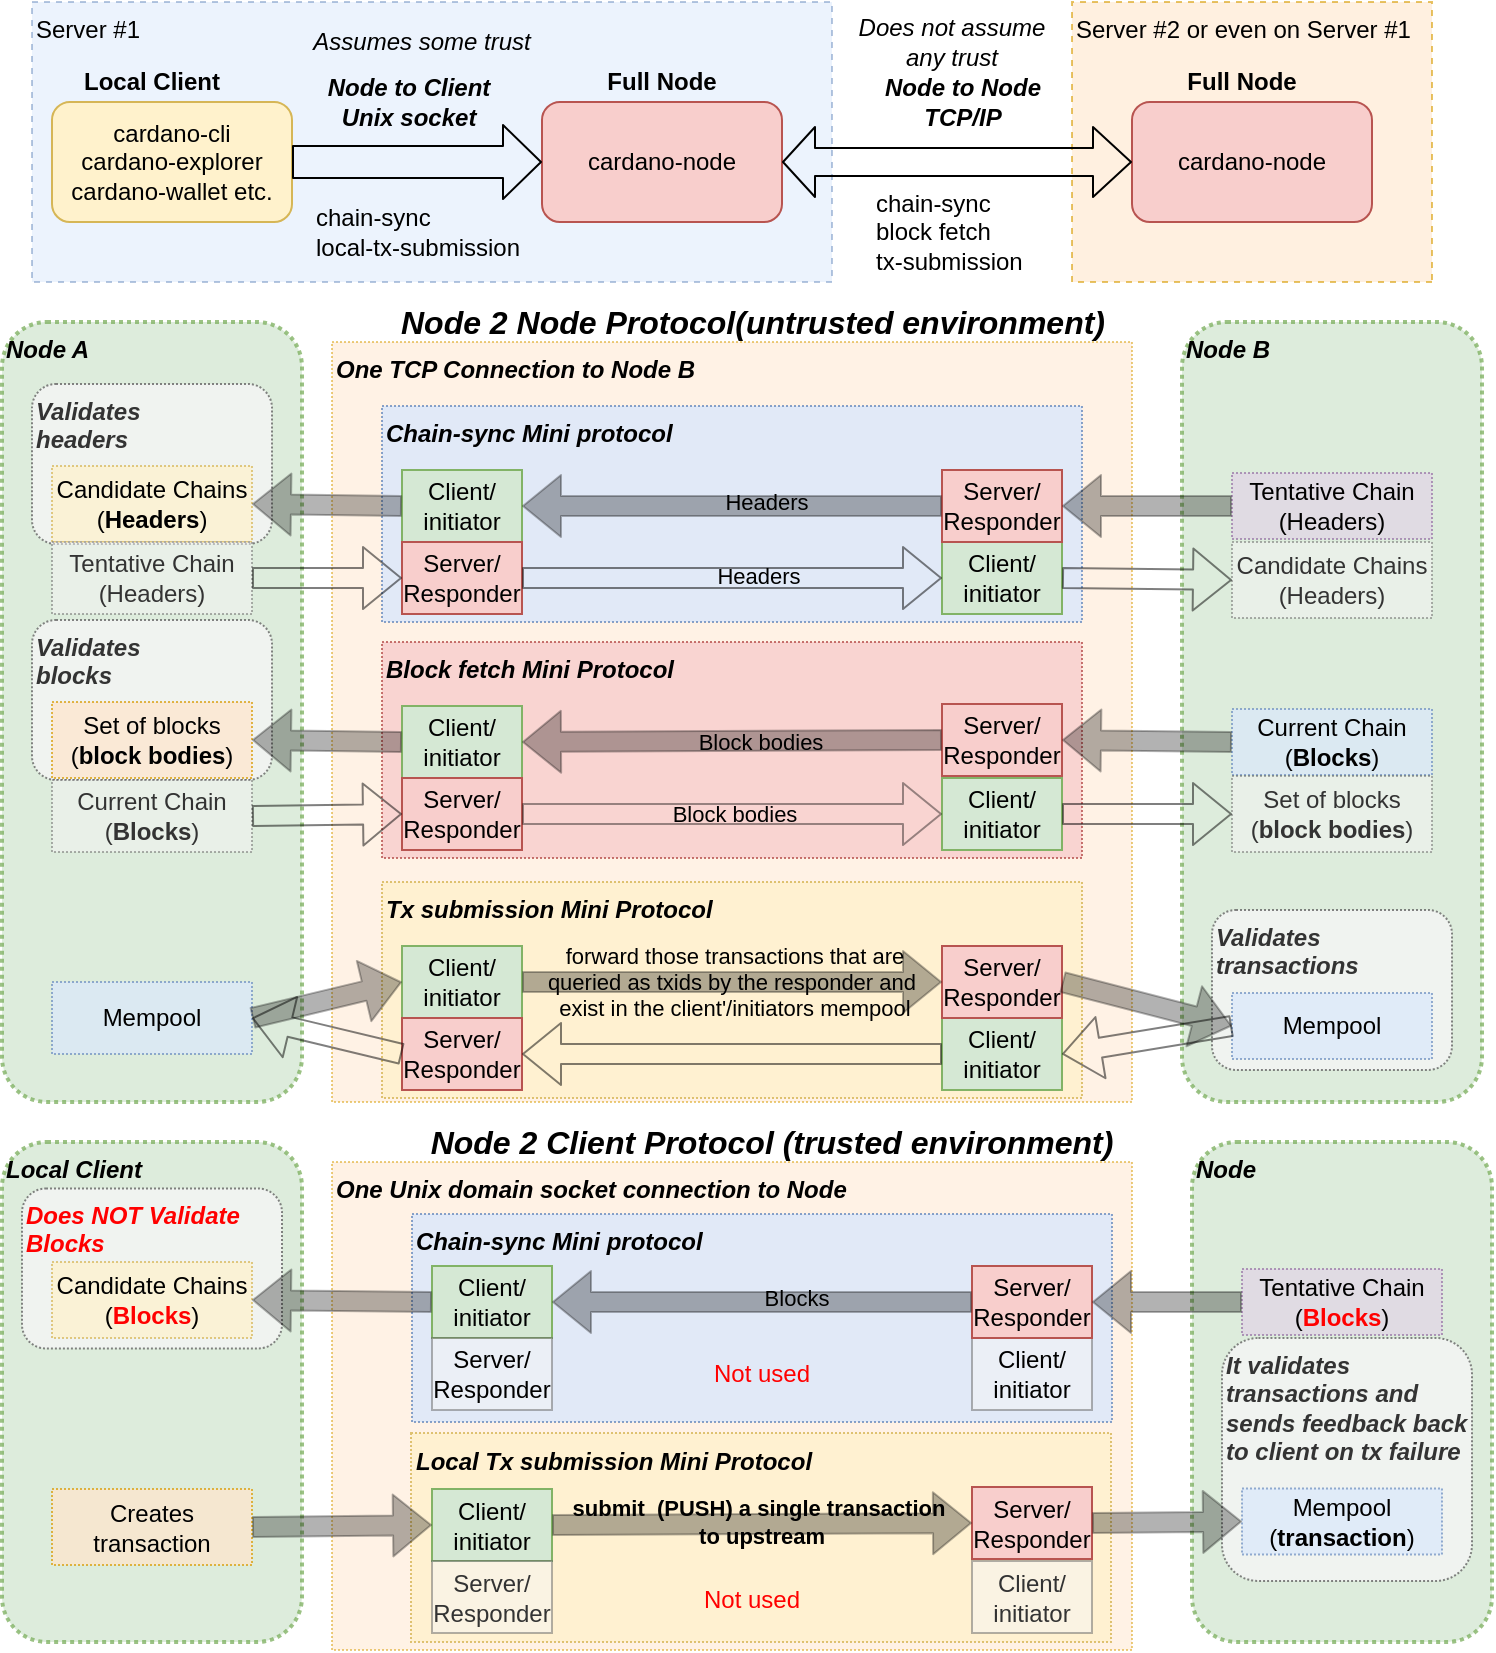 <mxfile version="13.3.0" type="github">
  <diagram id="o-6-cCsUGdHhvSfyFfvp" name="Page-1">
    <mxGraphModel dx="1166" dy="665" grid="1" gridSize="10" guides="1" tooltips="1" connect="1" arrows="1" fold="1" page="1" pageScale="1" pageWidth="1169" pageHeight="827" math="0" shadow="0">
      <root>
        <mxCell id="0" />
        <mxCell id="1" parent="0" />
        <mxCell id="Vj0UT3delDftL0-DLVxF-66" value="Node A" style="rounded=1;whiteSpace=wrap;html=1;dashed=1;dashPattern=1 1;labelBackgroundColor=none;opacity=80;align=left;perimeterSpacing=0;strokeColor=#82b366;strokeWidth=2;verticalAlign=top;fontStyle=3;fillColor=#d5e8d4;" parent="1" vertex="1">
          <mxGeometry x="245" y="160" width="150" height="390" as="geometry" />
        </mxCell>
        <mxCell id="Vj0UT3delDftL0-DLVxF-70" value="Validates &lt;br&gt;blocks" style="rounded=1;whiteSpace=wrap;html=1;dashed=1;dashPattern=1 1;labelBackgroundColor=none;opacity=80;align=left;verticalAlign=top;fillColor=#f5f5f5;strokeColor=#666666;fontStyle=3;fontColor=#333333;" parent="1" vertex="1">
          <mxGeometry x="260" y="309" width="120" height="80" as="geometry" />
        </mxCell>
        <mxCell id="Vj0UT3delDftL0-DLVxF-67" value="Node B" style="rounded=1;whiteSpace=wrap;html=1;dashed=1;dashPattern=1 1;labelBackgroundColor=none;opacity=80;align=left;perimeterSpacing=0;strokeColor=#82b366;strokeWidth=2;verticalAlign=top;fontStyle=3;fillColor=#d5e8d4;" parent="1" vertex="1">
          <mxGeometry x="835" y="160" width="150" height="390" as="geometry" />
        </mxCell>
        <mxCell id="Vj0UT3delDftL0-DLVxF-68" value="Validates transactions" style="rounded=1;whiteSpace=wrap;html=1;dashed=1;dashPattern=1 1;labelBackgroundColor=none;opacity=80;align=left;verticalAlign=top;fillColor=#f5f5f5;strokeColor=#666666;fontStyle=3;fontColor=#333333;" parent="1" vertex="1">
          <mxGeometry x="850" y="454" width="120" height="80" as="geometry" />
        </mxCell>
        <mxCell id="Vj0UT3delDftL0-DLVxF-64" value="Validates &lt;br&gt;headers" style="rounded=1;whiteSpace=wrap;html=1;dashed=1;dashPattern=1 1;labelBackgroundColor=none;opacity=80;align=left;verticalAlign=top;fillColor=#f5f5f5;strokeColor=#666666;fontStyle=3;fontColor=#333333;" parent="1" vertex="1">
          <mxGeometry x="260" y="191" width="120" height="80" as="geometry" />
        </mxCell>
        <mxCell id="Vj0UT3delDftL0-DLVxF-9" value="One TCP Connection to Node B" style="rounded=0;whiteSpace=wrap;html=1;align=left;verticalAlign=top;dashed=1;dashPattern=1 1;fillColor=#ffe6cc;strokeColor=#d79b00;opacity=50;fontStyle=3" parent="1" vertex="1">
          <mxGeometry x="410" y="170" width="400" height="380" as="geometry" />
        </mxCell>
        <mxCell id="Vj0UT3delDftL0-DLVxF-20" value="Chain-sync Mini protocol" style="rounded=0;whiteSpace=wrap;html=1;dashed=1;dashPattern=1 1;opacity=80;align=left;verticalAlign=top;fillColor=#dae8fc;strokeColor=#6c8ebf;fontStyle=3;perimeterSpacing=1;" parent="1" vertex="1">
          <mxGeometry x="435" y="202" width="350" height="108" as="geometry" />
        </mxCell>
        <mxCell id="mXt_HiQNrAfsVmuwmWfo-2" value="Server #2 or even on Server #1" style="rounded=0;whiteSpace=wrap;html=1;shadow=0;verticalAlign=top;align=left;labelBackgroundColor=none;fillColor=#ffe6cc;strokeColor=#d79b00;dashed=1;direction=west;comic=0;opacity=60;" parent="1" vertex="1">
          <mxGeometry x="780" width="180" height="140" as="geometry" />
        </mxCell>
        <mxCell id="mXt_HiQNrAfsVmuwmWfo-1" value="Server #1" style="rounded=0;whiteSpace=wrap;html=1;shadow=0;verticalAlign=top;align=left;labelBackgroundColor=none;fillColor=#dae8fc;strokeColor=#6c8ebf;dashed=1;direction=west;comic=0;opacity=50;" parent="1" vertex="1">
          <mxGeometry x="260" width="400" height="140" as="geometry" />
        </mxCell>
        <mxCell id="l2yK3TH7M7PTGYh5xhXL-1" value="cardano-node" style="rounded=1;whiteSpace=wrap;html=1;fillColor=#f8cecc;strokeColor=#b85450;" parent="1" vertex="1">
          <mxGeometry x="515" y="50" width="120" height="60" as="geometry" />
        </mxCell>
        <mxCell id="l2yK3TH7M7PTGYh5xhXL-2" value="cardano-node" style="rounded=1;whiteSpace=wrap;html=1;fillColor=#f8cecc;strokeColor=#b85450;" parent="1" vertex="1">
          <mxGeometry x="810" y="50" width="120" height="60" as="geometry" />
        </mxCell>
        <mxCell id="l2yK3TH7M7PTGYh5xhXL-3" value="cardano-cli&lt;br&gt;cardano-explorer&lt;br&gt;&lt;span&gt;cardano-wallet etc.&lt;/span&gt;" style="rounded=1;whiteSpace=wrap;html=1;align=center;fillColor=#fff2cc;strokeColor=#d6b656;" parent="1" vertex="1">
          <mxGeometry x="270" y="50" width="120" height="60" as="geometry" />
        </mxCell>
        <mxCell id="l2yK3TH7M7PTGYh5xhXL-8" value="chain-sync&lt;br&gt;block fetch&lt;br&gt;tx-submission" style="text;html=1;strokeColor=none;fillColor=none;align=left;verticalAlign=middle;whiteSpace=wrap;rounded=0;" parent="1" vertex="1">
          <mxGeometry x="680" y="95" width="90" height="40" as="geometry" />
        </mxCell>
        <mxCell id="l2yK3TH7M7PTGYh5xhXL-9" value="chain-sync&lt;br&gt;local-tx-submission" style="text;html=1;strokeColor=none;fillColor=none;align=left;verticalAlign=middle;whiteSpace=wrap;rounded=0;" parent="1" vertex="1">
          <mxGeometry x="400" y="100" width="110" height="30" as="geometry" />
        </mxCell>
        <mxCell id="l2yK3TH7M7PTGYh5xhXL-11" value="Full Node" style="text;html=1;strokeColor=none;fillColor=none;align=center;verticalAlign=middle;whiteSpace=wrap;rounded=0;fontSize=12;fontStyle=1" parent="1" vertex="1">
          <mxGeometry x="530" y="30" width="90" height="20" as="geometry" />
        </mxCell>
        <mxCell id="l2yK3TH7M7PTGYh5xhXL-12" value="Local Client" style="text;html=1;strokeColor=none;fillColor=none;align=center;verticalAlign=middle;whiteSpace=wrap;rounded=0;fontSize=12;fontStyle=1" parent="1" vertex="1">
          <mxGeometry x="280" y="30" width="80" height="20" as="geometry" />
        </mxCell>
        <mxCell id="mXt_HiQNrAfsVmuwmWfo-3" value="Full Node" style="text;html=1;strokeColor=none;fillColor=none;align=center;verticalAlign=middle;whiteSpace=wrap;rounded=0;fontSize=12;fontStyle=1" parent="1" vertex="1">
          <mxGeometry x="820" y="30" width="90" height="20" as="geometry" />
        </mxCell>
        <mxCell id="mXt_HiQNrAfsVmuwmWfo-4" value="" style="shape=flexArrow;endArrow=classic;startArrow=classic;html=1;strokeWidth=1;fontSize=12;width=14;startSize=5;entryX=0;entryY=0.5;entryDx=0;entryDy=0;exitX=1;exitY=0.5;exitDx=0;exitDy=0;" parent="1" source="l2yK3TH7M7PTGYh5xhXL-1" target="l2yK3TH7M7PTGYh5xhXL-2" edge="1">
          <mxGeometry width="50" height="50" relative="1" as="geometry">
            <mxPoint x="650" y="180" as="sourcePoint" />
            <mxPoint x="830" y="160" as="targetPoint" />
          </mxGeometry>
        </mxCell>
        <mxCell id="mXt_HiQNrAfsVmuwmWfo-6" value="Node to Node&lt;br&gt;TCP/IP" style="edgeLabel;html=1;align=center;verticalAlign=middle;resizable=0;points=[];fontSize=12;labelBackgroundColor=none;fontStyle=3" parent="mXt_HiQNrAfsVmuwmWfo-4" vertex="1" connectable="0">
          <mxGeometry x="-0.067" y="3" relative="1" as="geometry">
            <mxPoint x="8" y="-27" as="offset" />
          </mxGeometry>
        </mxCell>
        <mxCell id="mXt_HiQNrAfsVmuwmWfo-5" value="" style="shape=flexArrow;endArrow=classic;html=1;strokeWidth=1;fontSize=12;exitX=1;exitY=0.5;exitDx=0;exitDy=0;entryX=0;entryY=0.5;entryDx=0;entryDy=0;width=16;endSize=6;" parent="1" source="l2yK3TH7M7PTGYh5xhXL-3" target="l2yK3TH7M7PTGYh5xhXL-1" edge="1">
          <mxGeometry width="50" height="50" relative="1" as="geometry">
            <mxPoint x="495" y="230" as="sourcePoint" />
            <mxPoint x="545" y="180" as="targetPoint" />
          </mxGeometry>
        </mxCell>
        <mxCell id="mXt_HiQNrAfsVmuwmWfo-7" value="Node to Client&lt;br&gt;Unix socket" style="edgeLabel;html=1;align=center;verticalAlign=middle;resizable=0;points=[];fontSize=12;labelBackgroundColor=none;fontStyle=3" parent="mXt_HiQNrAfsVmuwmWfo-5" vertex="1" connectable="0">
          <mxGeometry x="-0.246" y="-1" relative="1" as="geometry">
            <mxPoint x="11" y="-31" as="offset" />
          </mxGeometry>
        </mxCell>
        <mxCell id="mXt_HiQNrAfsVmuwmWfo-10" value="Assumes some trust" style="text;html=1;strokeColor=none;fillColor=none;align=center;verticalAlign=middle;whiteSpace=wrap;rounded=0;shadow=0;dashed=1;comic=0;labelBackgroundColor=none;fontSize=12;opacity=60;fontStyle=2" parent="1" vertex="1">
          <mxGeometry x="395" y="10" width="120" height="20" as="geometry" />
        </mxCell>
        <mxCell id="mXt_HiQNrAfsVmuwmWfo-11" value="Does not assume&lt;br&gt;any trust" style="text;html=1;strokeColor=none;fillColor=none;align=center;verticalAlign=middle;whiteSpace=wrap;rounded=0;shadow=0;dashed=1;comic=0;labelBackgroundColor=none;fontSize=12;opacity=60;fontStyle=2" parent="1" vertex="1">
          <mxGeometry x="660" y="10" width="120" height="20" as="geometry" />
        </mxCell>
        <mxCell id="Vj0UT3delDftL0-DLVxF-5" value="" style="group" parent="1" vertex="1" connectable="0">
          <mxGeometry x="445" y="234" width="450" height="180" as="geometry" />
        </mxCell>
        <mxCell id="Vj0UT3delDftL0-DLVxF-1" value="Client/&lt;br&gt;initiator" style="rounded=0;whiteSpace=wrap;html=1;fillColor=#d5e8d4;strokeColor=#82b366;" parent="Vj0UT3delDftL0-DLVxF-5" vertex="1">
          <mxGeometry width="60" height="36" as="geometry" />
        </mxCell>
        <mxCell id="Vj0UT3delDftL0-DLVxF-2" value="Server/&lt;br&gt;Responder" style="rounded=0;whiteSpace=wrap;html=1;fillColor=#f8cecc;strokeColor=#b85450;" parent="Vj0UT3delDftL0-DLVxF-5" vertex="1">
          <mxGeometry y="36" width="60" height="36" as="geometry" />
        </mxCell>
        <mxCell id="Vj0UT3delDftL0-DLVxF-7" value="" style="shape=flexArrow;endArrow=classic;html=1;exitX=1;exitY=0.5;exitDx=0;exitDy=0;entryX=0;entryY=0.5;entryDx=0;entryDy=0;strokeColor=none;" parent="1" source="Vj0UT3delDftL0-DLVxF-1" target="Vj0UT3delDftL0-DLVxF-4" edge="1">
          <mxGeometry width="50" height="50" relative="1" as="geometry">
            <mxPoint x="695" y="360" as="sourcePoint" />
            <mxPoint x="745" y="310" as="targetPoint" />
          </mxGeometry>
        </mxCell>
        <mxCell id="Vj0UT3delDftL0-DLVxF-3" value="Client/&lt;br&gt;initiator" style="rounded=0;whiteSpace=wrap;html=1;fillColor=#d5e8d4;strokeColor=#82b366;" parent="1" vertex="1">
          <mxGeometry x="715" y="270" width="60" height="36" as="geometry" />
        </mxCell>
        <mxCell id="Vj0UT3delDftL0-DLVxF-4" value="Server/&lt;br&gt;Responder" style="rounded=0;whiteSpace=wrap;html=1;fillColor=#f8cecc;strokeColor=#b85450;" parent="1" vertex="1">
          <mxGeometry x="715" y="234" width="60" height="36" as="geometry" />
        </mxCell>
        <mxCell id="Vj0UT3delDftL0-DLVxF-15" value="" style="shape=flexArrow;endArrow=classic;html=1;entryX=1;entryY=0.5;entryDx=0;entryDy=0;exitX=0;exitY=0.5;exitDx=0;exitDy=0;shadow=0;comic=0;fillColor=#000000;gradientColor=none;opacity=30;" parent="1" source="Vj0UT3delDftL0-DLVxF-4" target="Vj0UT3delDftL0-DLVxF-1" edge="1">
          <mxGeometry width="50" height="50" relative="1" as="geometry">
            <mxPoint x="825" y="360" as="sourcePoint" />
            <mxPoint x="875" y="310" as="targetPoint" />
          </mxGeometry>
        </mxCell>
        <mxCell id="Vj0UT3delDftL0-DLVxF-59" value="Headers" style="edgeLabel;html=1;align=center;verticalAlign=middle;resizable=0;points=[];labelBackgroundColor=none;" parent="Vj0UT3delDftL0-DLVxF-15" vertex="1" connectable="0">
          <mxGeometry x="-0.163" y="-2" relative="1" as="geometry">
            <mxPoint as="offset" />
          </mxGeometry>
        </mxCell>
        <mxCell id="Vj0UT3delDftL0-DLVxF-16" value="" style="shape=flexArrow;endArrow=classic;html=1;entryX=0;entryY=0.5;entryDx=0;entryDy=0;opacity=50;" parent="1" source="Vj0UT3delDftL0-DLVxF-2" target="Vj0UT3delDftL0-DLVxF-3" edge="1">
          <mxGeometry width="50" height="50" relative="1" as="geometry">
            <mxPoint x="825" y="360" as="sourcePoint" />
            <mxPoint x="875" y="310" as="targetPoint" />
          </mxGeometry>
        </mxCell>
        <mxCell id="Vj0UT3delDftL0-DLVxF-60" value="Headers" style="edgeLabel;html=1;align=center;verticalAlign=middle;resizable=0;points=[];labelBackgroundColor=none;" parent="Vj0UT3delDftL0-DLVxF-16" vertex="1" connectable="0">
          <mxGeometry x="0.126" y="1" relative="1" as="geometry">
            <mxPoint as="offset" />
          </mxGeometry>
        </mxCell>
        <mxCell id="Vj0UT3delDftL0-DLVxF-17" value="Candidate Chains&lt;br&gt;&lt;div&gt;(&lt;b&gt;Headers&lt;/b&gt;)&lt;/div&gt;" style="rounded=0;whiteSpace=wrap;html=1;dashed=1;dashPattern=1 1;opacity=70;align=center;fillColor=#fff2cc;strokeColor=#d6b656;verticalAlign=middle;" parent="1" vertex="1">
          <mxGeometry x="270" y="232" width="100" height="38" as="geometry" />
        </mxCell>
        <mxCell id="Vj0UT3delDftL0-DLVxF-18" value="" style="shape=flexArrow;endArrow=classic;html=1;entryX=1;entryY=0.5;entryDx=0;entryDy=0;exitX=0;exitY=0.5;exitDx=0;exitDy=0;fillColor=#080808;opacity=30;" parent="1" source="Vj0UT3delDftL0-DLVxF-1" target="Vj0UT3delDftL0-DLVxF-17" edge="1">
          <mxGeometry width="50" height="50" relative="1" as="geometry">
            <mxPoint x="815" y="360" as="sourcePoint" />
            <mxPoint x="865" y="310" as="targetPoint" />
          </mxGeometry>
        </mxCell>
        <mxCell id="Vj0UT3delDftL0-DLVxF-21" value="Tentative Chain&lt;br&gt;&lt;div&gt;&lt;span&gt;(Headers)&lt;/span&gt;&lt;/div&gt;" style="rounded=0;whiteSpace=wrap;html=1;dashed=1;dashPattern=1 1;opacity=70;align=center;fillColor=#e1d5e7;strokeColor=#9673a6;verticalAlign=middle;" parent="1" vertex="1">
          <mxGeometry x="860" y="235.5" width="100" height="33" as="geometry" />
        </mxCell>
        <mxCell id="Vj0UT3delDftL0-DLVxF-22" value="" style="shape=flexArrow;endArrow=classic;html=1;entryX=1;entryY=0.5;entryDx=0;entryDy=0;exitX=0;exitY=0.5;exitDx=0;exitDy=0;fillColor=#000000;opacity=30;" parent="1" source="Vj0UT3delDftL0-DLVxF-21" target="Vj0UT3delDftL0-DLVxF-4" edge="1">
          <mxGeometry width="50" height="50" relative="1" as="geometry">
            <mxPoint x="765" y="360" as="sourcePoint" />
            <mxPoint x="815" y="310" as="targetPoint" />
          </mxGeometry>
        </mxCell>
        <mxCell id="Vj0UT3delDftL0-DLVxF-23" value="Tentative Chain&lt;br&gt;&lt;div&gt;&lt;span&gt;(Headers)&lt;/span&gt;&lt;/div&gt;" style="rounded=0;whiteSpace=wrap;html=1;dashed=1;dashPattern=1 1;opacity=50;align=center;fillColor=#f5f5f5;strokeColor=#666666;verticalAlign=middle;fontColor=#333333;" parent="1" vertex="1">
          <mxGeometry x="270" y="270" width="100" height="36" as="geometry" />
        </mxCell>
        <mxCell id="Vj0UT3delDftL0-DLVxF-24" value="Candidate Chains&lt;br&gt;&lt;div style=&quot;&quot;&gt;&lt;span&gt;(Headers)&lt;/span&gt;&lt;/div&gt;" style="rounded=0;whiteSpace=wrap;html=1;dashed=1;dashPattern=1 1;opacity=50;align=center;fillColor=#f5f5f5;strokeColor=#666666;verticalAlign=middle;fontColor=#333333;" parent="1" vertex="1">
          <mxGeometry x="860" y="270" width="100" height="38" as="geometry" />
        </mxCell>
        <mxCell id="Vj0UT3delDftL0-DLVxF-25" value="" style="shape=flexArrow;endArrow=classic;html=1;entryX=0;entryY=0.5;entryDx=0;entryDy=0;exitX=1;exitY=0.5;exitDx=0;exitDy=0;opacity=50;" parent="1" source="Vj0UT3delDftL0-DLVxF-3" target="Vj0UT3delDftL0-DLVxF-24" edge="1">
          <mxGeometry width="50" height="50" relative="1" as="geometry">
            <mxPoint x="545" y="390" as="sourcePoint" />
            <mxPoint x="595" y="340" as="targetPoint" />
          </mxGeometry>
        </mxCell>
        <mxCell id="Vj0UT3delDftL0-DLVxF-26" value="" style="shape=flexArrow;endArrow=classic;html=1;entryX=0;entryY=0.5;entryDx=0;entryDy=0;exitX=1;exitY=0.5;exitDx=0;exitDy=0;opacity=50;" parent="1" source="Vj0UT3delDftL0-DLVxF-23" target="Vj0UT3delDftL0-DLVxF-2" edge="1">
          <mxGeometry width="50" height="50" relative="1" as="geometry">
            <mxPoint x="350" y="370" as="sourcePoint" />
            <mxPoint x="400" y="320" as="targetPoint" />
          </mxGeometry>
        </mxCell>
        <mxCell id="Vj0UT3delDftL0-DLVxF-27" value="Block fetch Mini Protocol" style="rounded=0;whiteSpace=wrap;html=1;dashed=1;dashPattern=1 1;opacity=80;align=left;verticalAlign=top;fillColor=#f8cecc;strokeColor=#b85450;fontStyle=3" parent="1" vertex="1">
          <mxGeometry x="435" y="320" width="350" height="108" as="geometry" />
        </mxCell>
        <mxCell id="Vj0UT3delDftL0-DLVxF-28" value="Client/&lt;br&gt;initiator" style="rounded=0;whiteSpace=wrap;html=1;fillColor=#d5e8d4;strokeColor=#82b366;" parent="1" vertex="1">
          <mxGeometry x="445" y="352" width="60" height="36" as="geometry" />
        </mxCell>
        <mxCell id="Vj0UT3delDftL0-DLVxF-29" value="Server/&lt;br&gt;Responder" style="rounded=0;whiteSpace=wrap;html=1;fillColor=#f8cecc;strokeColor=#b85450;" parent="1" vertex="1">
          <mxGeometry x="445" y="388" width="60" height="36" as="geometry" />
        </mxCell>
        <mxCell id="Vj0UT3delDftL0-DLVxF-30" value="" style="shape=flexArrow;endArrow=classic;html=1;exitX=1;exitY=0.5;exitDx=0;exitDy=0;entryX=0;entryY=0.5;entryDx=0;entryDy=0;strokeColor=none;" parent="1" source="Vj0UT3delDftL0-DLVxF-28" target="Vj0UT3delDftL0-DLVxF-32" edge="1">
          <mxGeometry width="50" height="50" relative="1" as="geometry">
            <mxPoint x="695" y="478" as="sourcePoint" />
            <mxPoint x="745" y="428" as="targetPoint" />
          </mxGeometry>
        </mxCell>
        <mxCell id="Vj0UT3delDftL0-DLVxF-31" value="Client/&lt;br&gt;initiator" style="rounded=0;whiteSpace=wrap;html=1;fillColor=#d5e8d4;strokeColor=#82b366;" parent="1" vertex="1">
          <mxGeometry x="715" y="388" width="60" height="36" as="geometry" />
        </mxCell>
        <mxCell id="Vj0UT3delDftL0-DLVxF-32" value="Server/&lt;br&gt;Responder" style="rounded=0;whiteSpace=wrap;html=1;fillColor=#f8cecc;strokeColor=#b85450;" parent="1" vertex="1">
          <mxGeometry x="715" y="351" width="60" height="36" as="geometry" />
        </mxCell>
        <mxCell id="Vj0UT3delDftL0-DLVxF-33" value="" style="shape=flexArrow;endArrow=classic;html=1;entryX=1;entryY=0.5;entryDx=0;entryDy=0;exitX=0;exitY=0.5;exitDx=0;exitDy=0;fillColor=#000000;opacity=30;" parent="1" source="Vj0UT3delDftL0-DLVxF-32" target="Vj0UT3delDftL0-DLVxF-28" edge="1">
          <mxGeometry width="50" height="50" relative="1" as="geometry">
            <mxPoint x="825" y="478" as="sourcePoint" />
            <mxPoint x="875" y="428" as="targetPoint" />
          </mxGeometry>
        </mxCell>
        <mxCell id="Vj0UT3delDftL0-DLVxF-61" value="Block bodies" style="edgeLabel;html=1;align=center;verticalAlign=middle;resizable=0;points=[];labelBackgroundColor=none;" parent="Vj0UT3delDftL0-DLVxF-33" vertex="1" connectable="0">
          <mxGeometry x="-0.135" y="-2" relative="1" as="geometry">
            <mxPoint y="2" as="offset" />
          </mxGeometry>
        </mxCell>
        <mxCell id="Vj0UT3delDftL0-DLVxF-34" value="" style="shape=flexArrow;endArrow=classic;html=1;entryX=0;entryY=0.5;entryDx=0;entryDy=0;opacity=40;" parent="1" source="Vj0UT3delDftL0-DLVxF-29" target="Vj0UT3delDftL0-DLVxF-31" edge="1">
          <mxGeometry width="50" height="50" relative="1" as="geometry">
            <mxPoint x="825" y="478" as="sourcePoint" />
            <mxPoint x="875" y="428" as="targetPoint" />
          </mxGeometry>
        </mxCell>
        <mxCell id="Vj0UT3delDftL0-DLVxF-62" value="Block bodies" style="edgeLabel;html=1;align=center;verticalAlign=middle;resizable=0;points=[];labelBackgroundColor=none;" parent="Vj0UT3delDftL0-DLVxF-34" vertex="1" connectable="0">
          <mxGeometry x="0.005" relative="1" as="geometry">
            <mxPoint as="offset" />
          </mxGeometry>
        </mxCell>
        <mxCell id="Vj0UT3delDftL0-DLVxF-35" value="Set of blocks&lt;br&gt;(&lt;b&gt;block bodies&lt;/b&gt;)" style="rounded=0;whiteSpace=wrap;html=1;dashed=1;dashPattern=1 1;opacity=70;align=center;fillColor=#ffe6cc;strokeColor=#d79b00;verticalAlign=middle;" parent="1" vertex="1">
          <mxGeometry x="270" y="350" width="100" height="38" as="geometry" />
        </mxCell>
        <mxCell id="Vj0UT3delDftL0-DLVxF-36" value="" style="shape=flexArrow;endArrow=classic;html=1;entryX=1;entryY=0.5;entryDx=0;entryDy=0;exitX=0;exitY=0.5;exitDx=0;exitDy=0;fillColor=#000000;opacity=30;" parent="1" source="Vj0UT3delDftL0-DLVxF-28" target="Vj0UT3delDftL0-DLVxF-35" edge="1">
          <mxGeometry width="50" height="50" relative="1" as="geometry">
            <mxPoint x="815" y="478" as="sourcePoint" />
            <mxPoint x="865" y="428" as="targetPoint" />
          </mxGeometry>
        </mxCell>
        <mxCell id="Vj0UT3delDftL0-DLVxF-37" value="Current Chain&lt;br&gt;&lt;div&gt;(&lt;b&gt;Blocks&lt;/b&gt;)&lt;/div&gt;" style="rounded=0;whiteSpace=wrap;html=1;dashed=1;dashPattern=1 1;opacity=70;align=center;fillColor=#dae8fc;strokeColor=#6c8ebf;verticalAlign=middle;" parent="1" vertex="1">
          <mxGeometry x="860" y="353.5" width="100" height="33" as="geometry" />
        </mxCell>
        <mxCell id="Vj0UT3delDftL0-DLVxF-38" value="" style="shape=flexArrow;endArrow=classic;html=1;entryX=1;entryY=0.5;entryDx=0;entryDy=0;exitX=0;exitY=0.5;exitDx=0;exitDy=0;fillColor=#000000;opacity=30;" parent="1" source="Vj0UT3delDftL0-DLVxF-37" target="Vj0UT3delDftL0-DLVxF-32" edge="1">
          <mxGeometry width="50" height="50" relative="1" as="geometry">
            <mxPoint x="765" y="478" as="sourcePoint" />
            <mxPoint x="815" y="428" as="targetPoint" />
          </mxGeometry>
        </mxCell>
        <mxCell id="Vj0UT3delDftL0-DLVxF-39" value="Current Chain&lt;br&gt;&lt;div&gt;(&lt;b&gt;Blocks&lt;/b&gt;)&lt;/div&gt;" style="rounded=0;whiteSpace=wrap;html=1;dashed=1;dashPattern=1 1;opacity=50;align=center;fillColor=#f5f5f5;strokeColor=#666666;verticalAlign=middle;fontColor=#333333;" parent="1" vertex="1">
          <mxGeometry x="270" y="389" width="100" height="36" as="geometry" />
        </mxCell>
        <mxCell id="Vj0UT3delDftL0-DLVxF-40" value="Set of blocks&lt;br&gt;(&lt;b&gt;block bodies&lt;/b&gt;)" style="rounded=0;whiteSpace=wrap;html=1;dashed=1;dashPattern=1 1;opacity=50;align=center;fillColor=#f5f5f5;strokeColor=#666666;verticalAlign=middle;fontColor=#333333;" parent="1" vertex="1">
          <mxGeometry x="860" y="387" width="100" height="38" as="geometry" />
        </mxCell>
        <mxCell id="Vj0UT3delDftL0-DLVxF-41" value="" style="shape=flexArrow;endArrow=classic;html=1;entryX=0;entryY=0.5;entryDx=0;entryDy=0;exitX=1;exitY=0.5;exitDx=0;exitDy=0;opacity=50;" parent="1" source="Vj0UT3delDftL0-DLVxF-31" target="Vj0UT3delDftL0-DLVxF-40" edge="1">
          <mxGeometry width="50" height="50" relative="1" as="geometry">
            <mxPoint x="545" y="508" as="sourcePoint" />
            <mxPoint x="595" y="458" as="targetPoint" />
          </mxGeometry>
        </mxCell>
        <mxCell id="Vj0UT3delDftL0-DLVxF-42" value="" style="shape=flexArrow;endArrow=classic;html=1;entryX=0;entryY=0.5;entryDx=0;entryDy=0;exitX=1;exitY=0.5;exitDx=0;exitDy=0;opacity=50;" parent="1" source="Vj0UT3delDftL0-DLVxF-39" target="Vj0UT3delDftL0-DLVxF-29" edge="1">
          <mxGeometry width="50" height="50" relative="1" as="geometry">
            <mxPoint x="350" y="488" as="sourcePoint" />
            <mxPoint x="400" y="438" as="targetPoint" />
          </mxGeometry>
        </mxCell>
        <mxCell id="Vj0UT3delDftL0-DLVxF-43" value="Tx submission Mini Protocol" style="rounded=0;whiteSpace=wrap;html=1;dashed=1;dashPattern=1 1;opacity=80;align=left;verticalAlign=top;fillColor=#fff2cc;strokeColor=#d6b656;fontStyle=3" parent="1" vertex="1">
          <mxGeometry x="435" y="440" width="350" height="108" as="geometry" />
        </mxCell>
        <mxCell id="Vj0UT3delDftL0-DLVxF-44" value="Client/&lt;br&gt;initiator" style="rounded=0;whiteSpace=wrap;html=1;fillColor=#d5e8d4;strokeColor=#82b366;" parent="1" vertex="1">
          <mxGeometry x="445" y="472" width="60" height="36" as="geometry" />
        </mxCell>
        <mxCell id="Vj0UT3delDftL0-DLVxF-45" value="Server/&lt;br&gt;Responder" style="rounded=0;whiteSpace=wrap;html=1;fillColor=#f8cecc;strokeColor=#b85450;" parent="1" vertex="1">
          <mxGeometry x="445" y="508" width="60" height="36" as="geometry" />
        </mxCell>
        <mxCell id="Vj0UT3delDftL0-DLVxF-46" value="" style="shape=flexArrow;endArrow=classic;html=1;exitX=1;exitY=0.5;exitDx=0;exitDy=0;entryX=0;entryY=0.5;entryDx=0;entryDy=0;strokeColor=none;" parent="1" source="Vj0UT3delDftL0-DLVxF-44" target="Vj0UT3delDftL0-DLVxF-48" edge="1">
          <mxGeometry width="50" height="50" relative="1" as="geometry">
            <mxPoint x="695" y="598" as="sourcePoint" />
            <mxPoint x="745" y="548" as="targetPoint" />
          </mxGeometry>
        </mxCell>
        <mxCell id="Vj0UT3delDftL0-DLVxF-47" value="Client/&lt;br&gt;initiator" style="rounded=0;whiteSpace=wrap;html=1;fillColor=#d5e8d4;strokeColor=#82b366;" parent="1" vertex="1">
          <mxGeometry x="715" y="508" width="60" height="36" as="geometry" />
        </mxCell>
        <mxCell id="Vj0UT3delDftL0-DLVxF-48" value="Server/&lt;br&gt;Responder" style="rounded=0;whiteSpace=wrap;html=1;fillColor=#f8cecc;strokeColor=#b85450;" parent="1" vertex="1">
          <mxGeometry x="715" y="472" width="60" height="36" as="geometry" />
        </mxCell>
        <mxCell id="Vj0UT3delDftL0-DLVxF-53" value="Mempool" style="rounded=0;whiteSpace=wrap;html=1;dashed=1;dashPattern=1 1;opacity=70;align=center;fillColor=#dae8fc;strokeColor=#6c8ebf;verticalAlign=middle;" parent="1" vertex="1">
          <mxGeometry x="860" y="495.5" width="100" height="33" as="geometry" />
        </mxCell>
        <mxCell id="Vj0UT3delDftL0-DLVxF-55" value="Mempool" style="rounded=0;whiteSpace=wrap;html=1;dashed=1;dashPattern=1 1;opacity=70;align=center;fillColor=#dae8fc;strokeColor=#6c8ebf;verticalAlign=middle;" parent="1" vertex="1">
          <mxGeometry x="270" y="490" width="100" height="36" as="geometry" />
        </mxCell>
        <mxCell id="Vj0UT3delDftL0-DLVxF-71" value="Node 2 Node Protocol(untrusted environment)" style="text;html=1;strokeColor=none;fillColor=none;align=center;verticalAlign=middle;whiteSpace=wrap;rounded=0;dashed=1;dashPattern=1 1;labelBackgroundColor=none;opacity=80;fontSize=16;fontStyle=3" parent="1" vertex="1">
          <mxGeometry x="440.5" y="150" width="359" height="20" as="geometry" />
        </mxCell>
        <mxCell id="Vj0UT3delDftL0-DLVxF-72" value="" style="shape=flexArrow;endArrow=classic;html=1;labelBackgroundColor=none;fontSize=16;entryX=0;entryY=0.5;entryDx=0;entryDy=0;exitX=1;exitY=0.5;exitDx=0;exitDy=0;opacity=30;fillColor=#000000;" parent="1" source="Vj0UT3delDftL0-DLVxF-55" target="Vj0UT3delDftL0-DLVxF-44" edge="1">
          <mxGeometry width="50" height="50" relative="1" as="geometry">
            <mxPoint x="245" y="640" as="sourcePoint" />
            <mxPoint x="295" y="590" as="targetPoint" />
          </mxGeometry>
        </mxCell>
        <mxCell id="Vj0UT3delDftL0-DLVxF-73" value="Local Client" style="rounded=1;whiteSpace=wrap;html=1;dashed=1;dashPattern=1 1;labelBackgroundColor=none;opacity=80;align=left;perimeterSpacing=0;strokeColor=#82b366;strokeWidth=2;verticalAlign=top;fontStyle=3;fillColor=#d5e8d4;" parent="1" vertex="1">
          <mxGeometry x="245" y="570" width="150" height="250" as="geometry" />
        </mxCell>
        <mxCell id="Vj0UT3delDftL0-DLVxF-75" value="Node" style="rounded=1;whiteSpace=wrap;html=1;dashed=1;dashPattern=1 1;labelBackgroundColor=none;opacity=80;align=left;perimeterSpacing=0;strokeColor=#82b366;strokeWidth=2;verticalAlign=top;fontStyle=3;fillColor=#d5e8d4;" parent="1" vertex="1">
          <mxGeometry x="840" y="570" width="150" height="250" as="geometry" />
        </mxCell>
        <mxCell id="Vj0UT3delDftL0-DLVxF-76" value="It validates transactions and sends feedback back to client on tx failure" style="rounded=1;whiteSpace=wrap;html=1;dashed=1;dashPattern=1 1;labelBackgroundColor=none;opacity=80;align=left;verticalAlign=top;fillColor=#f5f5f5;strokeColor=#666666;fontColor=#333333;fontStyle=3" parent="1" vertex="1">
          <mxGeometry x="855" y="668" width="125" height="121.5" as="geometry" />
        </mxCell>
        <mxCell id="Vj0UT3delDftL0-DLVxF-77" value="&lt;font color=&quot;#ff0000&quot;&gt;Does NOT Validate&amp;nbsp;&lt;br&gt;Blocks&lt;/font&gt;" style="rounded=1;whiteSpace=wrap;html=1;dashed=1;dashPattern=1 1;labelBackgroundColor=none;opacity=80;align=left;verticalAlign=top;fillColor=#f5f5f5;strokeColor=#666666;fontColor=#333333;fontStyle=3" parent="1" vertex="1">
          <mxGeometry x="255" y="593.25" width="130" height="80" as="geometry" />
        </mxCell>
        <mxCell id="Vj0UT3delDftL0-DLVxF-78" value="One Unix domain socket connection to Node" style="rounded=0;whiteSpace=wrap;html=1;align=left;verticalAlign=top;dashed=1;dashPattern=1 1;fillColor=#ffe6cc;strokeColor=#d79b00;opacity=50;fontStyle=3" parent="1" vertex="1">
          <mxGeometry x="410" y="580" width="400" height="244" as="geometry" />
        </mxCell>
        <mxCell id="Vj0UT3delDftL0-DLVxF-79" value="Chain-sync Mini protocol" style="rounded=0;whiteSpace=wrap;html=1;dashed=1;dashPattern=1 1;opacity=80;align=left;verticalAlign=top;fillColor=#dae8fc;strokeColor=#6c8ebf;fontStyle=3;perimeterSpacing=1;" parent="1" vertex="1">
          <mxGeometry x="450" y="606" width="350" height="104" as="geometry" />
        </mxCell>
        <mxCell id="Vj0UT3delDftL0-DLVxF-80" value="" style="group" parent="1" vertex="1" connectable="0">
          <mxGeometry x="460" y="644" width="450" height="180" as="geometry" />
        </mxCell>
        <mxCell id="Vj0UT3delDftL0-DLVxF-81" value="Client/&lt;br&gt;initiator" style="rounded=0;whiteSpace=wrap;html=1;fillColor=#d5e8d4;strokeColor=#82b366;" parent="Vj0UT3delDftL0-DLVxF-80" vertex="1">
          <mxGeometry y="-12" width="60" height="36" as="geometry" />
        </mxCell>
        <mxCell id="Vj0UT3delDftL0-DLVxF-82" value="&lt;span style=&quot;color: rgb(0 , 0 , 0)&quot;&gt;Server/&lt;/span&gt;&lt;br style=&quot;color: rgb(0 , 0 , 0)&quot;&gt;&lt;span style=&quot;color: rgb(0 , 0 , 0)&quot;&gt;Responder&lt;/span&gt;" style="rounded=0;whiteSpace=wrap;html=1;fillColor=#f5f5f5;strokeColor=#666666;fontColor=#333333;opacity=50;" parent="Vj0UT3delDftL0-DLVxF-80" vertex="1">
          <mxGeometry y="24" width="60" height="36" as="geometry" />
        </mxCell>
        <mxCell id="Vj0UT3delDftL0-DLVxF-83" value="" style="shape=flexArrow;endArrow=classic;html=1;exitX=1;exitY=0.5;exitDx=0;exitDy=0;entryX=0;entryY=0.5;entryDx=0;entryDy=0;strokeColor=none;" parent="1" source="Vj0UT3delDftL0-DLVxF-81" target="Vj0UT3delDftL0-DLVxF-85" edge="1">
          <mxGeometry width="50" height="50" relative="1" as="geometry">
            <mxPoint x="710" y="758" as="sourcePoint" />
            <mxPoint x="760" y="708" as="targetPoint" />
          </mxGeometry>
        </mxCell>
        <mxCell id="Vj0UT3delDftL0-DLVxF-84" value="&lt;span style=&quot;color: rgb(0 , 0 , 0)&quot;&gt;Client/&lt;/span&gt;&lt;br style=&quot;color: rgb(0 , 0 , 0)&quot;&gt;&lt;span style=&quot;color: rgb(0 , 0 , 0)&quot;&gt;initiator&lt;/span&gt;" style="rounded=0;whiteSpace=wrap;html=1;fillColor=#f5f5f5;strokeColor=#666666;fontColor=#333333;opacity=50;" parent="1" vertex="1">
          <mxGeometry x="730" y="668" width="60" height="36" as="geometry" />
        </mxCell>
        <mxCell id="Vj0UT3delDftL0-DLVxF-85" value="Server/&lt;br&gt;Responder" style="rounded=0;whiteSpace=wrap;html=1;fillColor=#f8cecc;strokeColor=#b85450;" parent="1" vertex="1">
          <mxGeometry x="730" y="632" width="60" height="36" as="geometry" />
        </mxCell>
        <mxCell id="Vj0UT3delDftL0-DLVxF-86" value="" style="shape=flexArrow;endArrow=classic;html=1;entryX=1;entryY=0.5;entryDx=0;entryDy=0;exitX=0;exitY=0.5;exitDx=0;exitDy=0;opacity=30;fillColor=#000000;" parent="1" source="Vj0UT3delDftL0-DLVxF-85" target="Vj0UT3delDftL0-DLVxF-81" edge="1">
          <mxGeometry width="50" height="50" relative="1" as="geometry">
            <mxPoint x="840" y="758" as="sourcePoint" />
            <mxPoint x="890" y="708" as="targetPoint" />
          </mxGeometry>
        </mxCell>
        <mxCell id="Vj0UT3delDftL0-DLVxF-87" value="Blocks" style="edgeLabel;html=1;align=center;verticalAlign=middle;resizable=0;points=[];labelBackgroundColor=none;" parent="Vj0UT3delDftL0-DLVxF-86" vertex="1" connectable="0">
          <mxGeometry x="-0.163" y="-2" relative="1" as="geometry">
            <mxPoint as="offset" />
          </mxGeometry>
        </mxCell>
        <mxCell id="Vj0UT3delDftL0-DLVxF-90" value="Candidate Chains&lt;br&gt;&lt;div&gt;(&lt;b&gt;&lt;font color=&quot;#ff0000&quot;&gt;Blocks&lt;/font&gt;&lt;/b&gt;)&lt;/div&gt;" style="rounded=0;whiteSpace=wrap;html=1;dashed=1;dashPattern=1 1;opacity=70;align=center;fillColor=#fff2cc;strokeColor=#d6b656;verticalAlign=middle;" parent="1" vertex="1">
          <mxGeometry x="270" y="630" width="100" height="38" as="geometry" />
        </mxCell>
        <mxCell id="Vj0UT3delDftL0-DLVxF-91" value="" style="shape=flexArrow;endArrow=classic;html=1;entryX=1;entryY=0.5;entryDx=0;entryDy=0;exitX=0;exitY=0.5;exitDx=0;exitDy=0;opacity=30;fillColor=#000000;" parent="1" source="Vj0UT3delDftL0-DLVxF-81" target="Vj0UT3delDftL0-DLVxF-90" edge="1">
          <mxGeometry width="50" height="50" relative="1" as="geometry">
            <mxPoint x="445" y="650" as="sourcePoint" />
            <mxPoint x="865" y="708" as="targetPoint" />
          </mxGeometry>
        </mxCell>
        <mxCell id="Vj0UT3delDftL0-DLVxF-92" value="Tentative Chain&lt;br&gt;&lt;div&gt;(&lt;b&gt;&lt;font color=&quot;#ff0000&quot;&gt;Blocks&lt;/font&gt;&lt;/b&gt;)&lt;/div&gt;" style="rounded=0;whiteSpace=wrap;html=1;dashed=1;dashPattern=1 1;opacity=70;align=center;fillColor=#e1d5e7;strokeColor=#9673a6;verticalAlign=middle;" parent="1" vertex="1">
          <mxGeometry x="865" y="633.5" width="100" height="33" as="geometry" />
        </mxCell>
        <mxCell id="Vj0UT3delDftL0-DLVxF-93" value="" style="shape=flexArrow;endArrow=classic;html=1;entryX=1;entryY=0.5;entryDx=0;entryDy=0;exitX=0;exitY=0.5;exitDx=0;exitDy=0;opacity=30;fillColor=#000000;" parent="1" source="Vj0UT3delDftL0-DLVxF-92" target="Vj0UT3delDftL0-DLVxF-85" edge="1">
          <mxGeometry width="50" height="50" relative="1" as="geometry">
            <mxPoint x="780" y="758" as="sourcePoint" />
            <mxPoint x="830" y="708" as="targetPoint" />
          </mxGeometry>
        </mxCell>
        <mxCell id="Vj0UT3delDftL0-DLVxF-116" value="Local Tx submission Mini Protocol" style="rounded=0;whiteSpace=wrap;html=1;dashed=1;dashPattern=1 1;opacity=80;align=left;verticalAlign=top;fillColor=#fff2cc;strokeColor=#d6b656;fontStyle=3" parent="1" vertex="1">
          <mxGeometry x="449.5" y="715.5" width="350" height="104.5" as="geometry" />
        </mxCell>
        <mxCell id="Vj0UT3delDftL0-DLVxF-117" value="Client/&lt;br&gt;initiator" style="rounded=0;whiteSpace=wrap;html=1;fillColor=#d5e8d4;strokeColor=#82b366;" parent="1" vertex="1">
          <mxGeometry x="460" y="743.5" width="60" height="36" as="geometry" />
        </mxCell>
        <mxCell id="Vj0UT3delDftL0-DLVxF-118" value="Server/&lt;br&gt;Responder" style="rounded=0;whiteSpace=wrap;html=1;fillColor=#f5f5f5;strokeColor=#666666;opacity=50;fontColor=#333333;" parent="1" vertex="1">
          <mxGeometry x="460" y="779.5" width="60" height="36" as="geometry" />
        </mxCell>
        <mxCell id="Vj0UT3delDftL0-DLVxF-120" value="Client/&lt;br&gt;initiator" style="rounded=0;whiteSpace=wrap;html=1;fillColor=#f5f5f5;strokeColor=#666666;opacity=50;fontColor=#333333;" parent="1" vertex="1">
          <mxGeometry x="730" y="779.5" width="60" height="36" as="geometry" />
        </mxCell>
        <mxCell id="Vj0UT3delDftL0-DLVxF-121" value="&lt;span style=&quot;color: rgb(0 , 0 , 0)&quot;&gt;Server/&lt;/span&gt;&lt;br style=&quot;color: rgb(0 , 0 , 0)&quot;&gt;&lt;span style=&quot;color: rgb(0 , 0 , 0)&quot;&gt;Responder&lt;/span&gt;" style="rounded=0;whiteSpace=wrap;html=1;fillColor=#f8cecc;strokeColor=#b85450;" parent="1" vertex="1">
          <mxGeometry x="730" y="742.5" width="60" height="36" as="geometry" />
        </mxCell>
        <mxCell id="Vj0UT3delDftL0-DLVxF-123" value="" style="shape=flexArrow;endArrow=classic;html=1;exitX=1;exitY=0.5;exitDx=0;exitDy=0;opacity=30;fillColor=#000000;entryX=0;entryY=0.5;entryDx=0;entryDy=0;" parent="1" source="Vj0UT3delDftL0-DLVxF-117" target="Vj0UT3delDftL0-DLVxF-121" edge="1">
          <mxGeometry width="50" height="50" relative="1" as="geometry">
            <mxPoint x="520" y="761.5" as="sourcePoint" />
            <mxPoint x="730" y="765" as="targetPoint" />
          </mxGeometry>
        </mxCell>
        <mxCell id="Vj0UT3delDftL0-DLVxF-124" value="&lt;b&gt;submit&amp;nbsp; (PUSH) a single transaction&lt;br&gt;&amp;nbsp;to upstream&lt;/b&gt;" style="edgeLabel;html=1;align=center;verticalAlign=middle;resizable=0;points=[];labelBackgroundColor=none;" parent="Vj0UT3delDftL0-DLVxF-123" vertex="1" connectable="0">
          <mxGeometry x="-0.088" y="2" relative="1" as="geometry">
            <mxPoint x="7" y="1" as="offset" />
          </mxGeometry>
        </mxCell>
        <mxCell id="Vj0UT3delDftL0-DLVxF-125" value="Creates transaction" style="rounded=0;whiteSpace=wrap;html=1;dashed=1;dashPattern=1 1;opacity=70;align=center;fillColor=#ffe6cc;strokeColor=#d79b00;verticalAlign=middle;" parent="1" vertex="1">
          <mxGeometry x="270" y="743.5" width="100" height="38" as="geometry" />
        </mxCell>
        <mxCell id="Vj0UT3delDftL0-DLVxF-126" value="Mempool&lt;br&gt;(&lt;b&gt;transaction&lt;/b&gt;)" style="rounded=0;whiteSpace=wrap;html=1;dashed=1;dashPattern=1 1;opacity=70;align=center;fillColor=#dae8fc;strokeColor=#6c8ebf;verticalAlign=middle;" parent="1" vertex="1">
          <mxGeometry x="865" y="743.25" width="100" height="33" as="geometry" />
        </mxCell>
        <mxCell id="Vj0UT3delDftL0-DLVxF-129" value="Node 2 Client Protocol (trusted environment)" style="text;html=1;strokeColor=none;fillColor=none;align=center;verticalAlign=middle;whiteSpace=wrap;rounded=0;dashed=1;dashPattern=1 1;labelBackgroundColor=none;opacity=80;fontSize=16;fontStyle=3" parent="1" vertex="1">
          <mxGeometry x="430" y="560" width="400" height="20" as="geometry" />
        </mxCell>
        <mxCell id="Vj0UT3delDftL0-DLVxF-130" value="" style="shape=flexArrow;endArrow=classic;html=1;labelBackgroundColor=none;fontSize=16;entryX=0;entryY=0.5;entryDx=0;entryDy=0;exitX=1;exitY=0.5;exitDx=0;exitDy=0;opacity=30;fillColor=#000000;" parent="1" source="Vj0UT3delDftL0-DLVxF-125" target="Vj0UT3delDftL0-DLVxF-117" edge="1">
          <mxGeometry width="50" height="50" relative="1" as="geometry">
            <mxPoint x="245" y="911.5" as="sourcePoint" />
            <mxPoint x="445" y="761.5" as="targetPoint" />
          </mxGeometry>
        </mxCell>
        <mxCell id="Vj0UT3delDftL0-DLVxF-135" value="" style="shape=flexArrow;endArrow=classic;html=1;labelBackgroundColor=none;fontSize=16;entryX=0;entryY=0.5;entryDx=0;entryDy=0;exitX=1;exitY=0.5;exitDx=0;exitDy=0;opacity=30;fillColor=#000000;" parent="1" source="Vj0UT3delDftL0-DLVxF-121" target="Vj0UT3delDftL0-DLVxF-126" edge="1">
          <mxGeometry width="50" height="50" relative="1" as="geometry">
            <mxPoint x="520" y="835" as="sourcePoint" />
            <mxPoint x="570" y="785" as="targetPoint" />
          </mxGeometry>
        </mxCell>
        <mxCell id="Vj0UT3delDftL0-DLVxF-136" value="Not used" style="text;html=1;strokeColor=none;fillColor=none;align=center;verticalAlign=middle;whiteSpace=wrap;rounded=0;dashed=1;dashPattern=1 1;labelBackgroundColor=none;fontSize=12;opacity=80;fontColor=#FF0000;" parent="1" vertex="1">
          <mxGeometry x="560" y="676" width="130" height="20" as="geometry" />
        </mxCell>
        <mxCell id="Vj0UT3delDftL0-DLVxF-137" value="" style="shape=flexArrow;endArrow=classic;html=1;opacity=30;fillColor=#000000;exitX=1;exitY=0.5;exitDx=0;exitDy=0;" parent="1" source="Vj0UT3delDftL0-DLVxF-44" edge="1">
          <mxGeometry width="50" height="50" relative="1" as="geometry">
            <mxPoint x="505" y="526" as="sourcePoint" />
            <mxPoint x="715" y="490" as="targetPoint" />
          </mxGeometry>
        </mxCell>
        <mxCell id="Vj0UT3delDftL0-DLVxF-138" value="forward those transactions that are &lt;br&gt;queried as txids by the responder and&amp;nbsp;&lt;br&gt;exist in the client&#39;/initiators mempool" style="edgeLabel;html=1;align=center;verticalAlign=middle;resizable=0;points=[];labelBackgroundColor=none;" parent="Vj0UT3delDftL0-DLVxF-137" vertex="1" connectable="0">
          <mxGeometry x="0.005" relative="1" as="geometry">
            <mxPoint as="offset" />
          </mxGeometry>
        </mxCell>
        <mxCell id="Vj0UT3delDftL0-DLVxF-139" value="" style="shape=flexArrow;endArrow=classic;html=1;labelBackgroundColor=none;fontSize=12;fontColor=#FF0000;entryX=0;entryY=0.5;entryDx=0;entryDy=0;exitX=1;exitY=0.5;exitDx=0;exitDy=0;opacity=30;fillColor=#000000;" parent="1" source="Vj0UT3delDftL0-DLVxF-48" target="Vj0UT3delDftL0-DLVxF-53" edge="1">
          <mxGeometry width="50" height="50" relative="1" as="geometry">
            <mxPoint x="675" y="680" as="sourcePoint" />
            <mxPoint x="725" y="630" as="targetPoint" />
          </mxGeometry>
        </mxCell>
        <mxCell id="Vj0UT3delDftL0-DLVxF-134" value="Not used" style="text;html=1;strokeColor=none;fillColor=none;align=center;verticalAlign=middle;whiteSpace=wrap;rounded=0;dashed=1;dashPattern=1 1;labelBackgroundColor=none;fontSize=12;opacity=80;fontColor=#FF0000;" parent="1" vertex="1">
          <mxGeometry x="555" y="787.5" width="130" height="22.5" as="geometry" />
        </mxCell>
        <mxCell id="Vj0UT3delDftL0-DLVxF-141" value="" style="shape=flexArrow;endArrow=classic;html=1;opacity=50;entryX=1;entryY=0.5;entryDx=0;entryDy=0;exitX=0;exitY=0.5;exitDx=0;exitDy=0;" parent="1" source="Vj0UT3delDftL0-DLVxF-47" target="Vj0UT3delDftL0-DLVxF-45" edge="1">
          <mxGeometry width="50" height="50" relative="1" as="geometry">
            <mxPoint x="725" y="570" as="sourcePoint" />
            <mxPoint x="505" y="570" as="targetPoint" />
          </mxGeometry>
        </mxCell>
        <mxCell id="Vj0UT3delDftL0-DLVxF-144" value="" style="shape=flexArrow;endArrow=classic;html=1;shadow=0;labelBackgroundColor=none;fillColor=none;gradientColor=none;fontSize=12;fontColor=#FF0000;opacity=50;entryX=1;entryY=0.5;entryDx=0;entryDy=0;exitX=0;exitY=0.5;exitDx=0;exitDy=0;" parent="1" source="Vj0UT3delDftL0-DLVxF-45" target="Vj0UT3delDftL0-DLVxF-55" edge="1">
          <mxGeometry width="50" height="50" relative="1" as="geometry">
            <mxPoint x="665" y="540" as="sourcePoint" />
            <mxPoint x="715" y="490" as="targetPoint" />
          </mxGeometry>
        </mxCell>
        <mxCell id="Vj0UT3delDftL0-DLVxF-146" value="" style="shape=flexArrow;endArrow=classic;html=1;shadow=0;labelBackgroundColor=none;fillColor=none;gradientColor=none;fontSize=12;fontColor=#FF0000;opacity=50;entryX=1;entryY=0.5;entryDx=0;entryDy=0;exitX=0;exitY=0.5;exitDx=0;exitDy=0;" parent="1" source="Vj0UT3delDftL0-DLVxF-53" target="Vj0UT3delDftL0-DLVxF-47" edge="1">
          <mxGeometry width="50" height="50" relative="1" as="geometry">
            <mxPoint x="665" y="540" as="sourcePoint" />
            <mxPoint x="715" y="490" as="targetPoint" />
          </mxGeometry>
        </mxCell>
      </root>
    </mxGraphModel>
  </diagram>
</mxfile>
